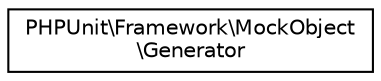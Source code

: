 digraph "Graphical Class Hierarchy"
{
  edge [fontname="Helvetica",fontsize="10",labelfontname="Helvetica",labelfontsize="10"];
  node [fontname="Helvetica",fontsize="10",shape=record];
  rankdir="LR";
  Node0 [label="PHPUnit\\Framework\\MockObject\l\\Generator",height=0.2,width=0.4,color="black", fillcolor="white", style="filled",URL="$classPHPUnit_1_1Framework_1_1MockObject_1_1Generator.html"];
}
